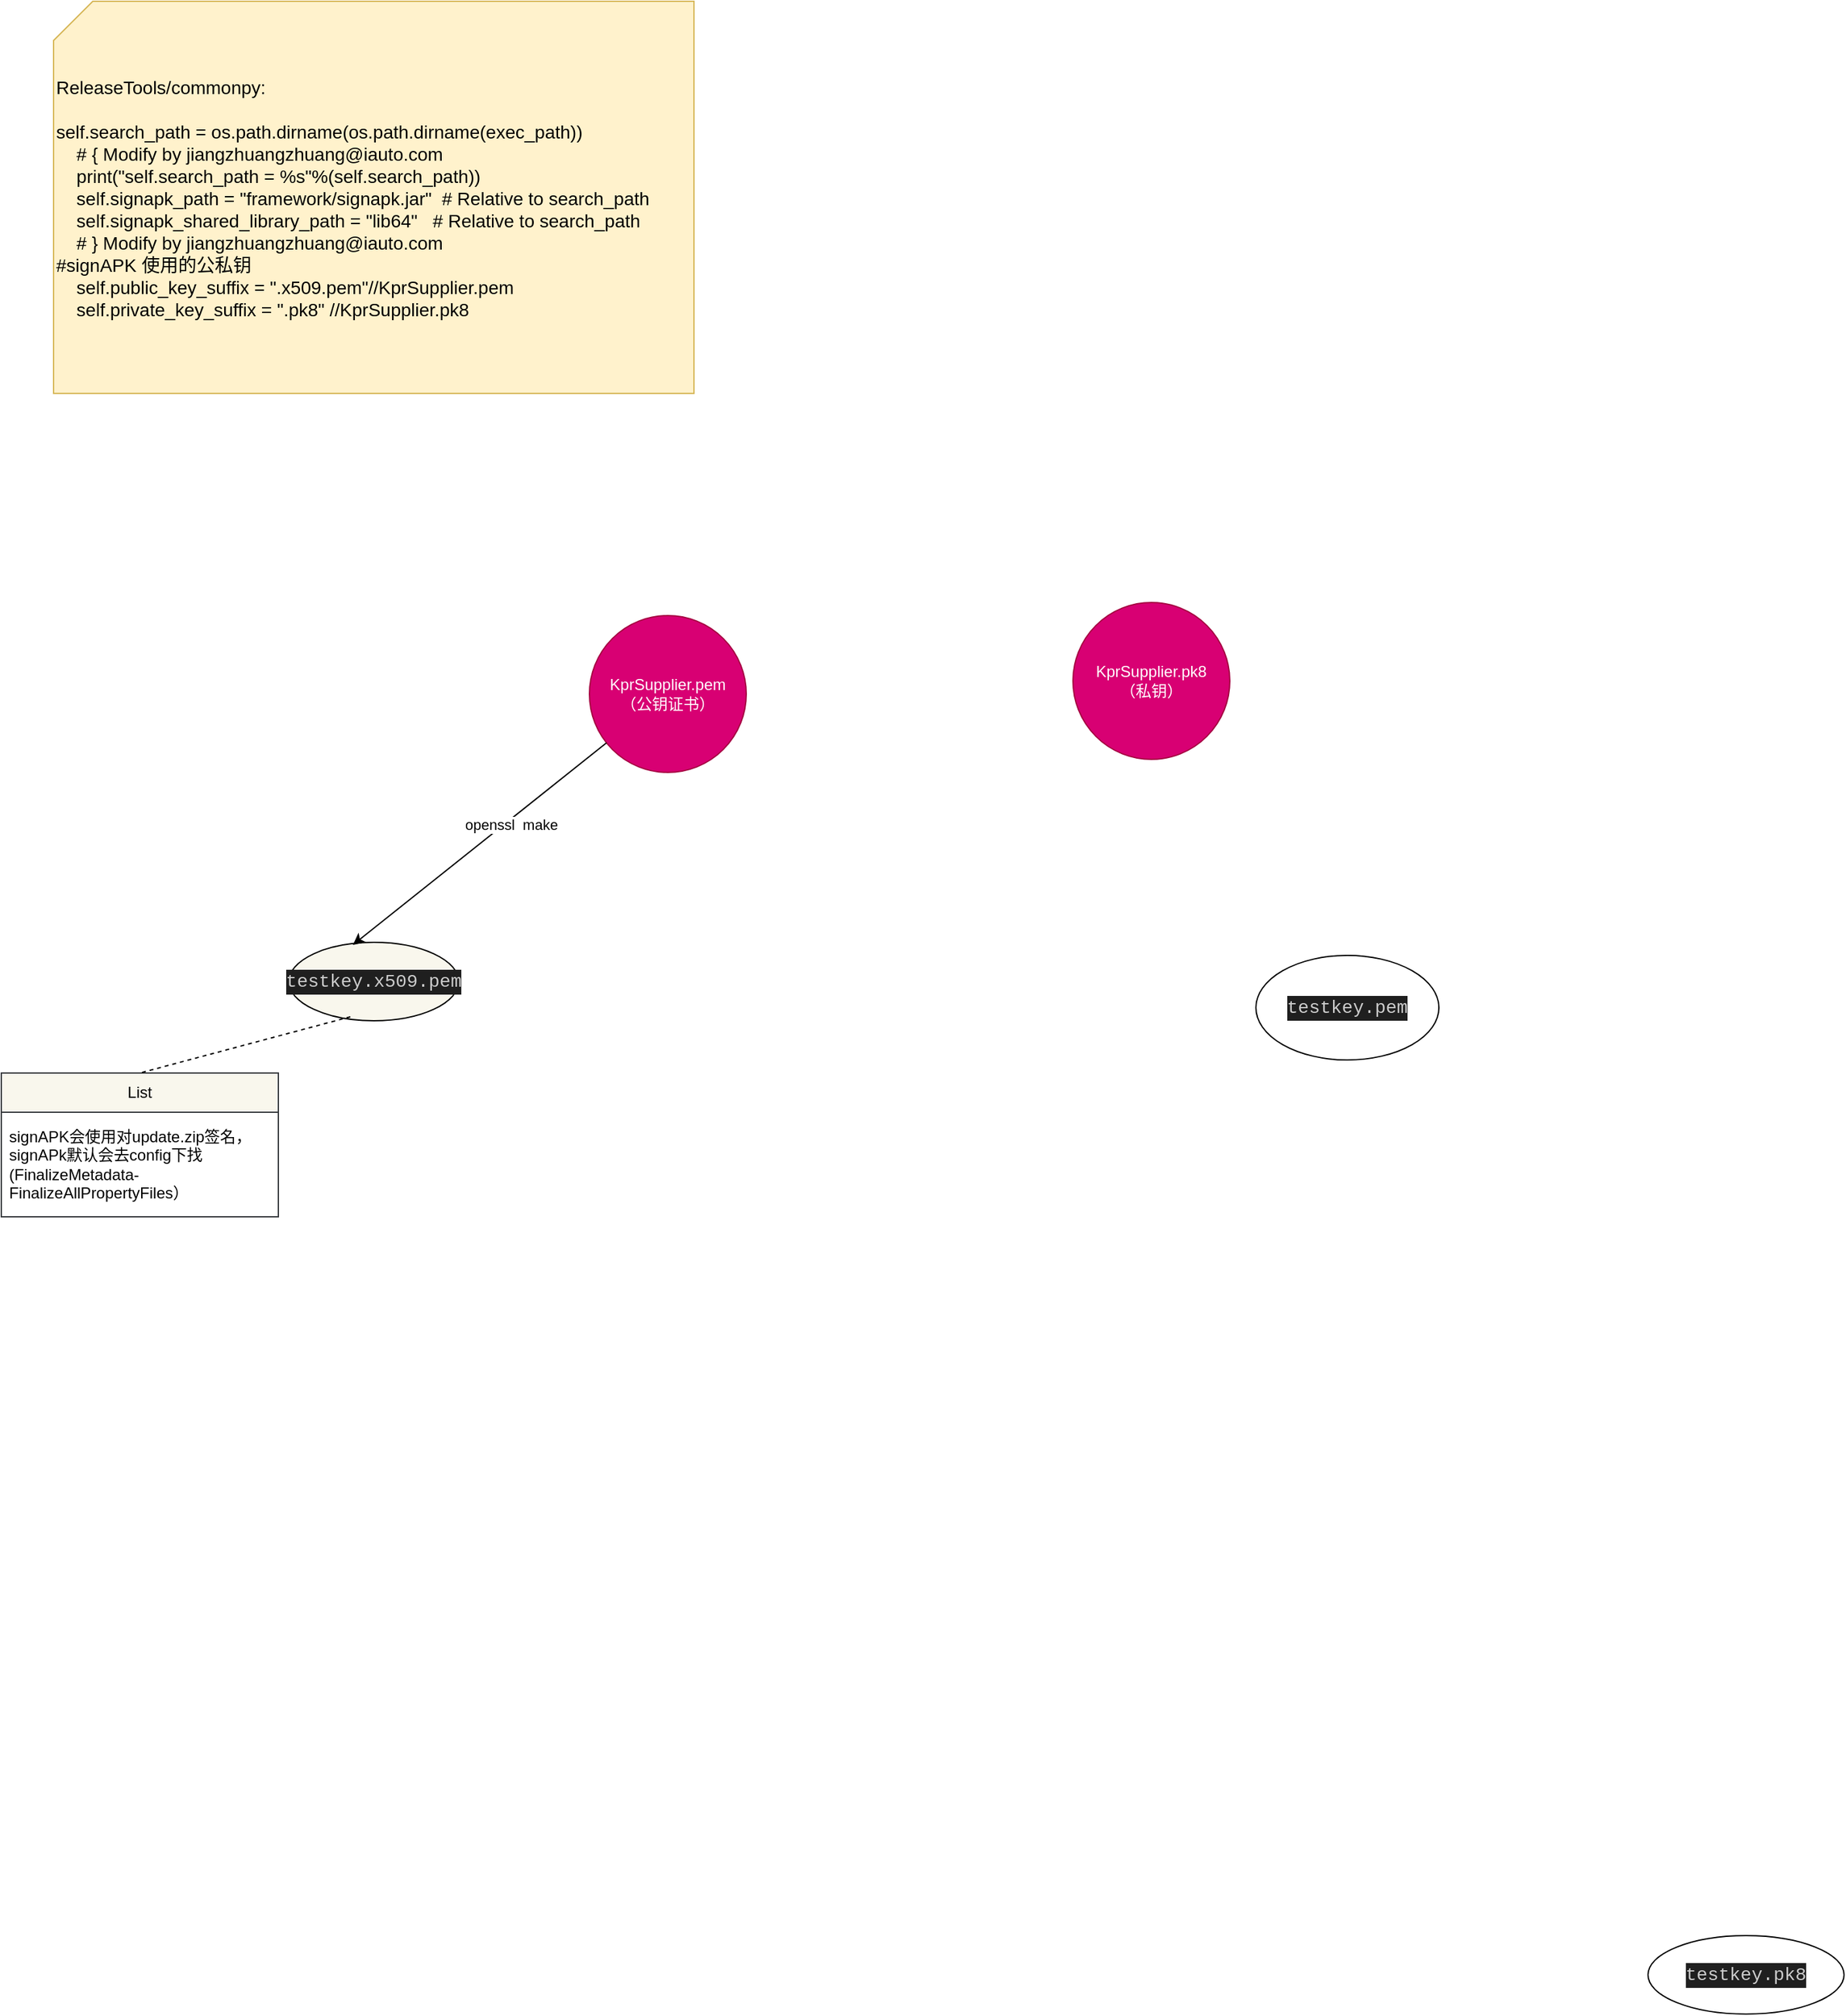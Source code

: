 <mxfile version="21.6.1" type="device">
  <diagram name="第 1 页" id="JwSDtt84sJuHHRGh4AuI">
    <mxGraphModel dx="2261" dy="2013" grid="1" gridSize="10" guides="1" tooltips="1" connect="1" arrows="1" fold="1" page="1" pageScale="1" pageWidth="827" pageHeight="1169" math="0" shadow="0">
      <root>
        <mxCell id="0" />
        <mxCell id="1" parent="0" />
        <mxCell id="lJtS1HTkO1mfaPGoBsWW-2" value="KprSupplier.pem&lt;br&gt;（公钥证书）" style="ellipse;whiteSpace=wrap;html=1;aspect=fixed;fillColor=#d80073;strokeColor=#A50040;fontColor=#ffffff;" parent="1" vertex="1">
          <mxGeometry x="190" y="-690" width="120" height="120" as="geometry" />
        </mxCell>
        <mxCell id="lJtS1HTkO1mfaPGoBsWW-3" value="&lt;div style=&quot;color: rgb(204, 204, 204); background-color: rgb(31, 31, 31); font-family: Consolas, &amp;quot;Courier New&amp;quot;, monospace; font-size: 14px; line-height: 19px;&quot;&gt;testkey.x509.pem&lt;/div&gt;" style="ellipse;whiteSpace=wrap;html=1;fillColor=#f9f7ed;strokeColor=default;gradientColor=none;" parent="1" vertex="1">
          <mxGeometry x="-40" y="-440" width="130" height="60" as="geometry" />
        </mxCell>
        <mxCell id="lJtS1HTkO1mfaPGoBsWW-6" value="&lt;div style=&quot;color: rgb(204, 204, 204); background-color: rgb(31, 31, 31); font-family: Consolas, &amp;quot;Courier New&amp;quot;, monospace; font-size: 14px; line-height: 19px;&quot;&gt;testkey.pk8&lt;/div&gt;" style="ellipse;whiteSpace=wrap;html=1;" parent="1" vertex="1">
          <mxGeometry x="1000" y="320" width="150" height="60" as="geometry" />
        </mxCell>
        <mxCell id="lJtS1HTkO1mfaPGoBsWW-8" value="List" style="swimlane;fontStyle=0;childLayout=stackLayout;horizontal=1;startSize=30;horizontalStack=0;resizeParent=1;resizeParentMax=0;resizeLast=0;collapsible=1;marginBottom=0;whiteSpace=wrap;html=1;fillColor=#f9f7ed;strokeColor=#36393d;" parent="1" vertex="1">
          <mxGeometry x="-260" y="-340" width="212" height="110" as="geometry">
            <mxRectangle x="20" y="150" width="60" height="30" as="alternateBounds" />
          </mxGeometry>
        </mxCell>
        <mxCell id="lJtS1HTkO1mfaPGoBsWW-10" value="signAPK会使用对update.zip签名，signAPk默认会去config下找(FinalizeMetadata-FinalizeAllPropertyFiles）" style="text;strokeColor=none;fillColor=none;align=left;verticalAlign=middle;spacingLeft=4;spacingRight=4;overflow=hidden;points=[[0,0.5],[1,0.5]];portConstraint=eastwest;rotatable=0;whiteSpace=wrap;html=1;" parent="lJtS1HTkO1mfaPGoBsWW-8" vertex="1">
          <mxGeometry y="30" width="212" height="80" as="geometry" />
        </mxCell>
        <mxCell id="lJtS1HTkO1mfaPGoBsWW-20" value="&lt;div style=&quot;color: rgb(204, 204, 204); background-color: rgb(31, 31, 31); font-family: Consolas, &amp;quot;Courier New&amp;quot;, monospace; font-size: 14px; line-height: 19px;&quot;&gt;testkey.pem&lt;/div&gt;" style="ellipse;whiteSpace=wrap;html=1;" parent="1" vertex="1">
          <mxGeometry x="700" y="-430" width="140" height="80" as="geometry" />
        </mxCell>
        <mxCell id="tHdf5YVAJG1jq23WbG5U-1" value="KprSupplier.pk8&lt;br&gt;（私钥）" style="ellipse;whiteSpace=wrap;html=1;aspect=fixed;fillColor=#d80073;strokeColor=#A50040;fontColor=#ffffff;" vertex="1" parent="1">
          <mxGeometry x="560" y="-700" width="120" height="120" as="geometry" />
        </mxCell>
        <mxCell id="tHdf5YVAJG1jq23WbG5U-3" value="ReleaseTools/commonpy:&#xa;&#xa;self.search_path = os.path.dirname(os.path.dirname(exec_path))&#xa;    # { Modify by jiangzhuangzhuang@iauto.com&#xa;    print(&quot;self.search_path = %s&quot;%(self.search_path))&#xa;    self.signapk_path = &quot;framework/signapk.jar&quot;  # Relative to search_path&#xa;    self.signapk_shared_library_path = &quot;lib64&quot;   # Relative to search_path&#xa;    # } Modify by jiangzhuangzhuang@iauto.com&#xa;#signAPK 使用的公私钥&#xa;    self.public_key_suffix = &quot;.x509.pem&quot;//KprSupplier.pem&#xa;    self.private_key_suffix = &quot;.pk8&quot; //KprSupplier.pk8" style="shape=card;strokeColor=#d6b656;align=left;fontSize=14;fillColor=#fff2cc;" vertex="1" parent="1">
          <mxGeometry x="-220" y="-1160" width="490" height="300" as="geometry" />
        </mxCell>
        <mxCell id="tHdf5YVAJG1jq23WbG5U-5" value="" style="endArrow=classic;html=1;rounded=0;entryX=0.377;entryY=0.033;entryDx=0;entryDy=0;entryPerimeter=0;" edge="1" parent="1" source="lJtS1HTkO1mfaPGoBsWW-2" target="lJtS1HTkO1mfaPGoBsWW-3">
          <mxGeometry width="50" height="50" relative="1" as="geometry">
            <mxPoint x="420" y="-460" as="sourcePoint" />
            <mxPoint x="470" y="-510" as="targetPoint" />
          </mxGeometry>
        </mxCell>
        <mxCell id="tHdf5YVAJG1jq23WbG5U-7" value="openssl&amp;nbsp; make" style="edgeLabel;html=1;align=center;verticalAlign=middle;resizable=0;points=[];" vertex="1" connectable="0" parent="tHdf5YVAJG1jq23WbG5U-5">
          <mxGeometry x="-0.222" y="3" relative="1" as="geometry">
            <mxPoint as="offset" />
          </mxGeometry>
        </mxCell>
        <mxCell id="tHdf5YVAJG1jq23WbG5U-6" value="" style="endArrow=none;dashed=1;html=1;rounded=0;exitX=0.362;exitY=0.95;exitDx=0;exitDy=0;exitPerimeter=0;entryX=0.5;entryY=0;entryDx=0;entryDy=0;" edge="1" parent="1" source="lJtS1HTkO1mfaPGoBsWW-3" target="lJtS1HTkO1mfaPGoBsWW-8">
          <mxGeometry width="50" height="50" relative="1" as="geometry">
            <mxPoint x="420" y="-460" as="sourcePoint" />
            <mxPoint x="470" y="-510" as="targetPoint" />
          </mxGeometry>
        </mxCell>
      </root>
    </mxGraphModel>
  </diagram>
</mxfile>
